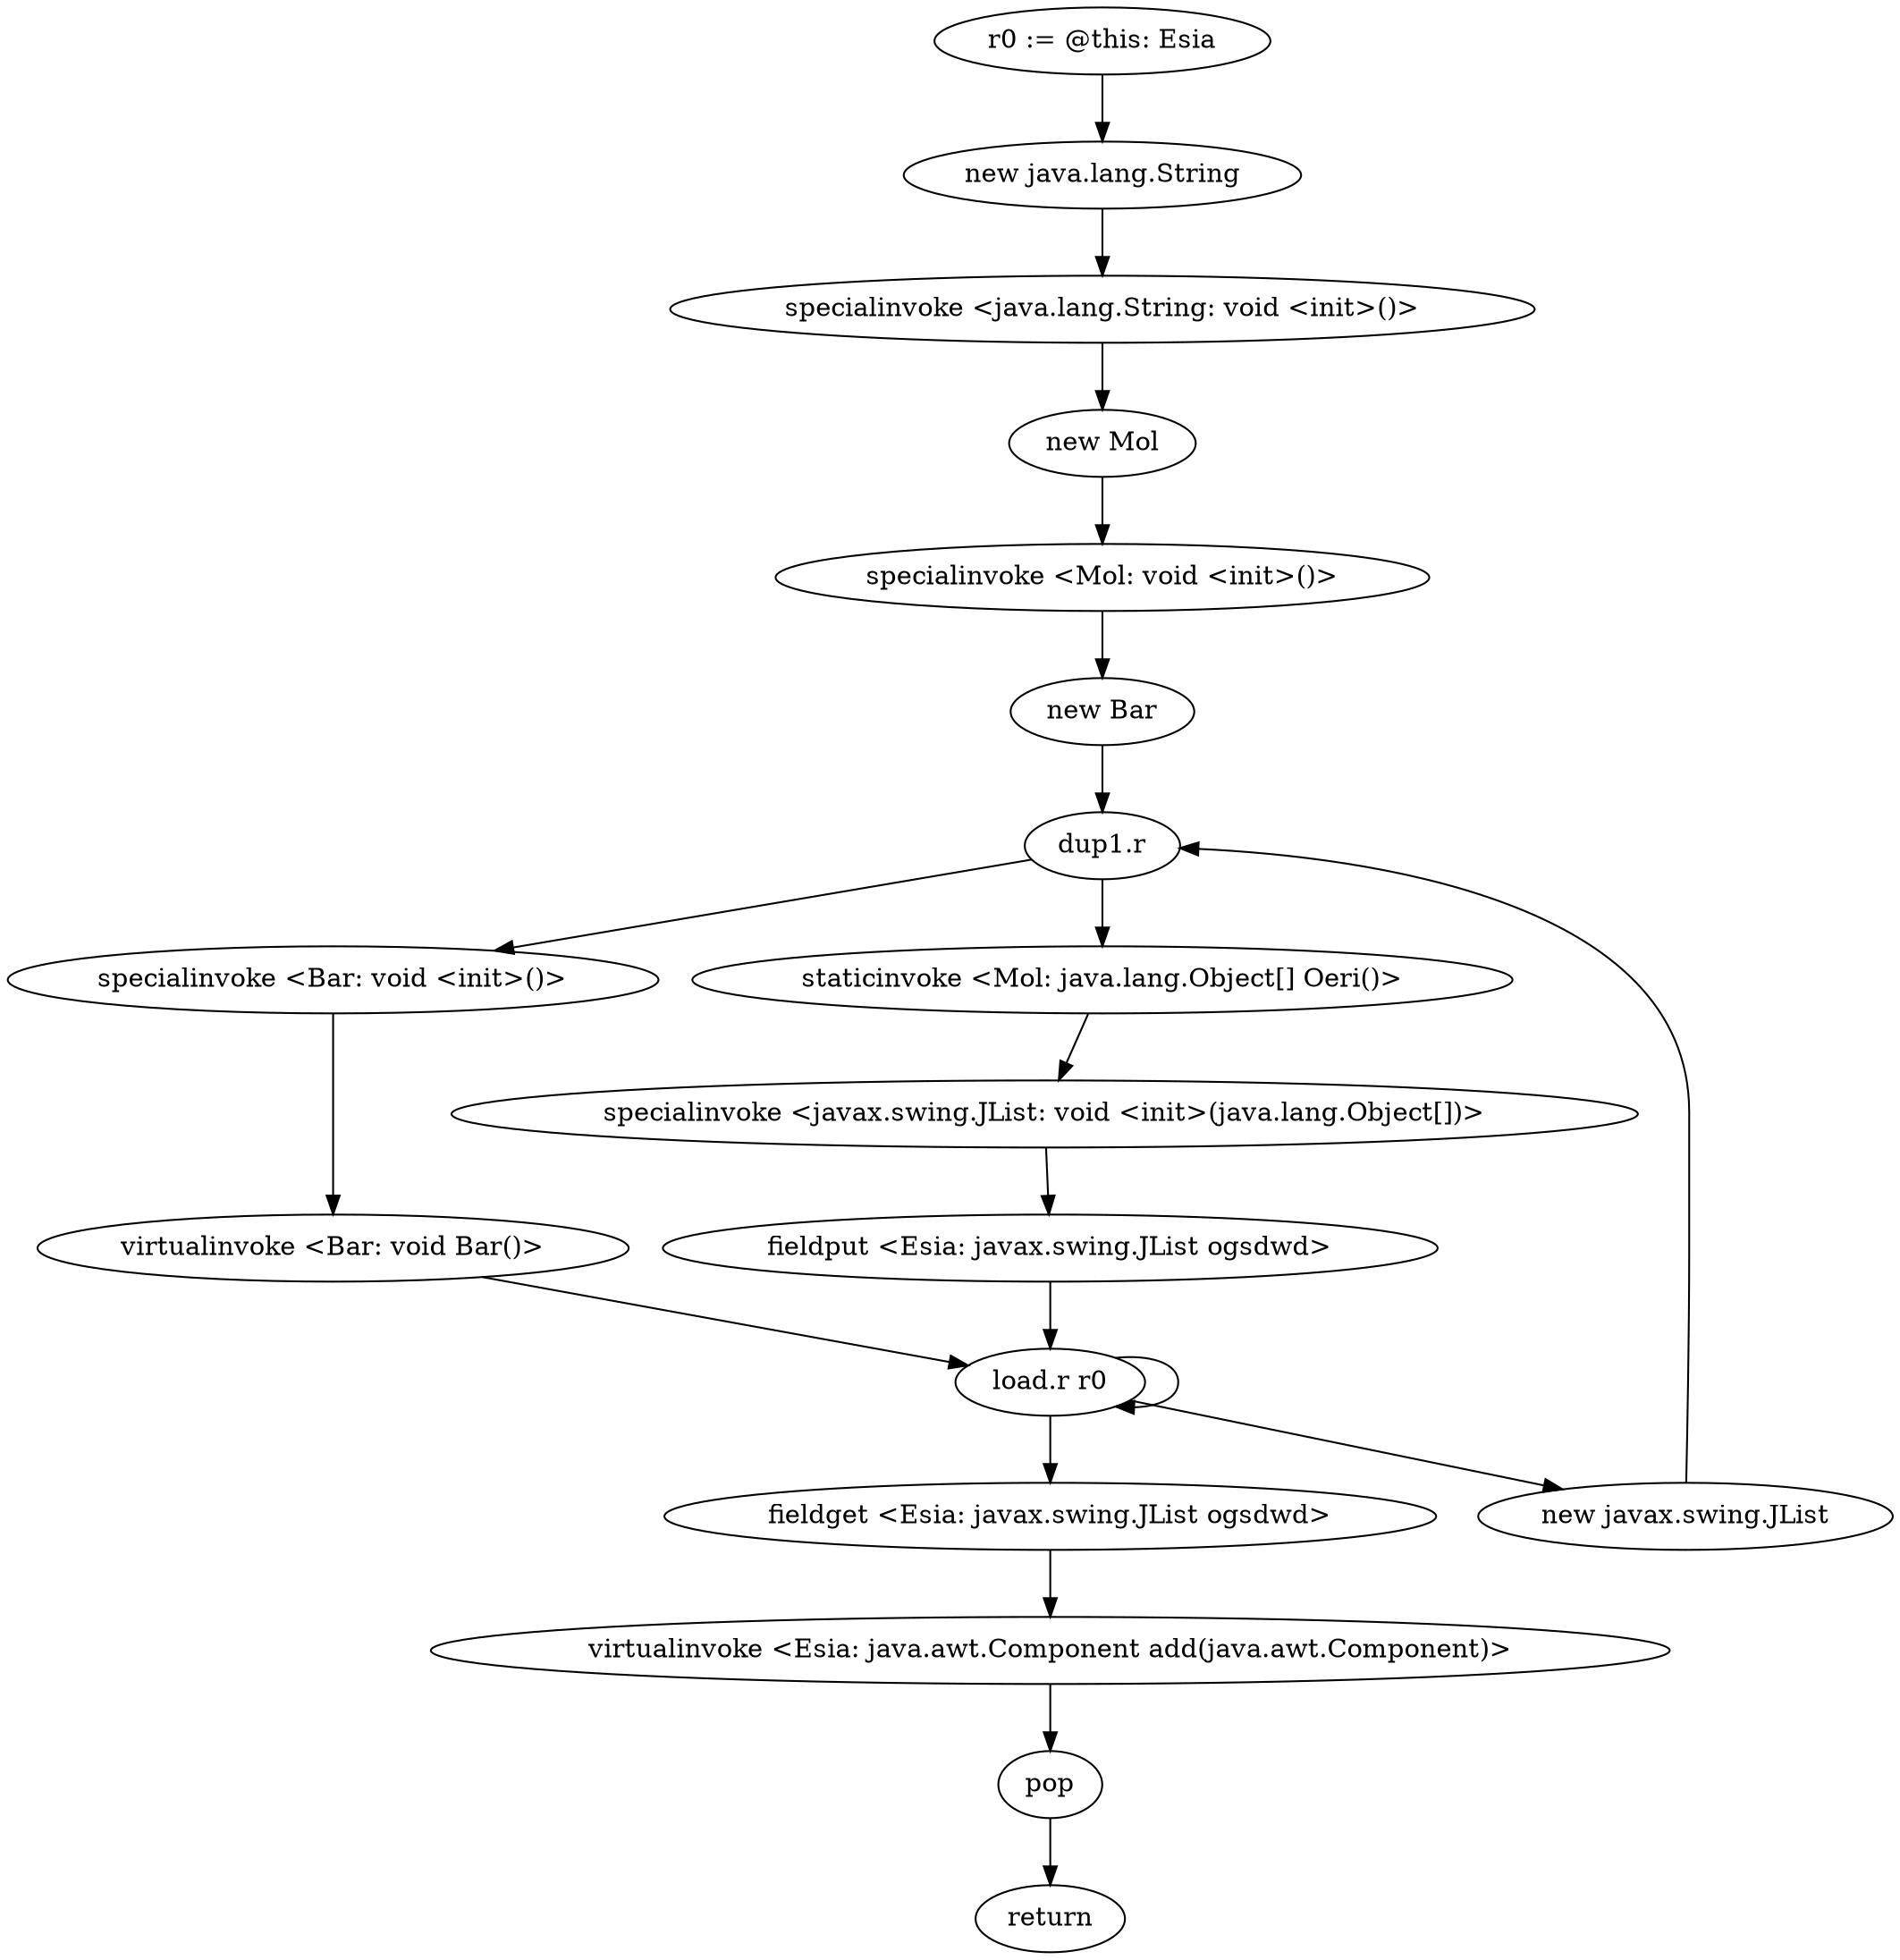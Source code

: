 digraph "" {
    "r0 := @this: Esia"
    "new java.lang.String"
    "r0 := @this: Esia"->"new java.lang.String";
    "specialinvoke <java.lang.String: void <init>()>"
    "new java.lang.String"->"specialinvoke <java.lang.String: void <init>()>";
    "new Mol"
    "specialinvoke <java.lang.String: void <init>()>"->"new Mol";
    "specialinvoke <Mol: void <init>()>"
    "new Mol"->"specialinvoke <Mol: void <init>()>";
    "new Bar"
    "specialinvoke <Mol: void <init>()>"->"new Bar";
    "dup1.r"
    "new Bar"->"dup1.r";
    "specialinvoke <Bar: void <init>()>"
    "dup1.r"->"specialinvoke <Bar: void <init>()>";
    "virtualinvoke <Bar: void Bar()>"
    "specialinvoke <Bar: void <init>()>"->"virtualinvoke <Bar: void Bar()>";
    "load.r r0"
    "virtualinvoke <Bar: void Bar()>"->"load.r r0";
    "new javax.swing.JList"
    "load.r r0"->"new javax.swing.JList";
    "new javax.swing.JList"->"dup1.r";
    "staticinvoke <Mol: java.lang.Object[] Oeri()>"
    "dup1.r"->"staticinvoke <Mol: java.lang.Object[] Oeri()>";
    "specialinvoke <javax.swing.JList: void <init>(java.lang.Object[])>"
    "staticinvoke <Mol: java.lang.Object[] Oeri()>"->"specialinvoke <javax.swing.JList: void <init>(java.lang.Object[])>";
    "fieldput <Esia: javax.swing.JList ogsdwd>"
    "specialinvoke <javax.swing.JList: void <init>(java.lang.Object[])>"->"fieldput <Esia: javax.swing.JList ogsdwd>";
    "fieldput <Esia: javax.swing.JList ogsdwd>"->"load.r r0";
    "load.r r0"->"load.r r0";
    "fieldget <Esia: javax.swing.JList ogsdwd>"
    "load.r r0"->"fieldget <Esia: javax.swing.JList ogsdwd>";
    "virtualinvoke <Esia: java.awt.Component add(java.awt.Component)>"
    "fieldget <Esia: javax.swing.JList ogsdwd>"->"virtualinvoke <Esia: java.awt.Component add(java.awt.Component)>";
    "pop"
    "virtualinvoke <Esia: java.awt.Component add(java.awt.Component)>"->"pop";
    "return"
    "pop"->"return";
}
